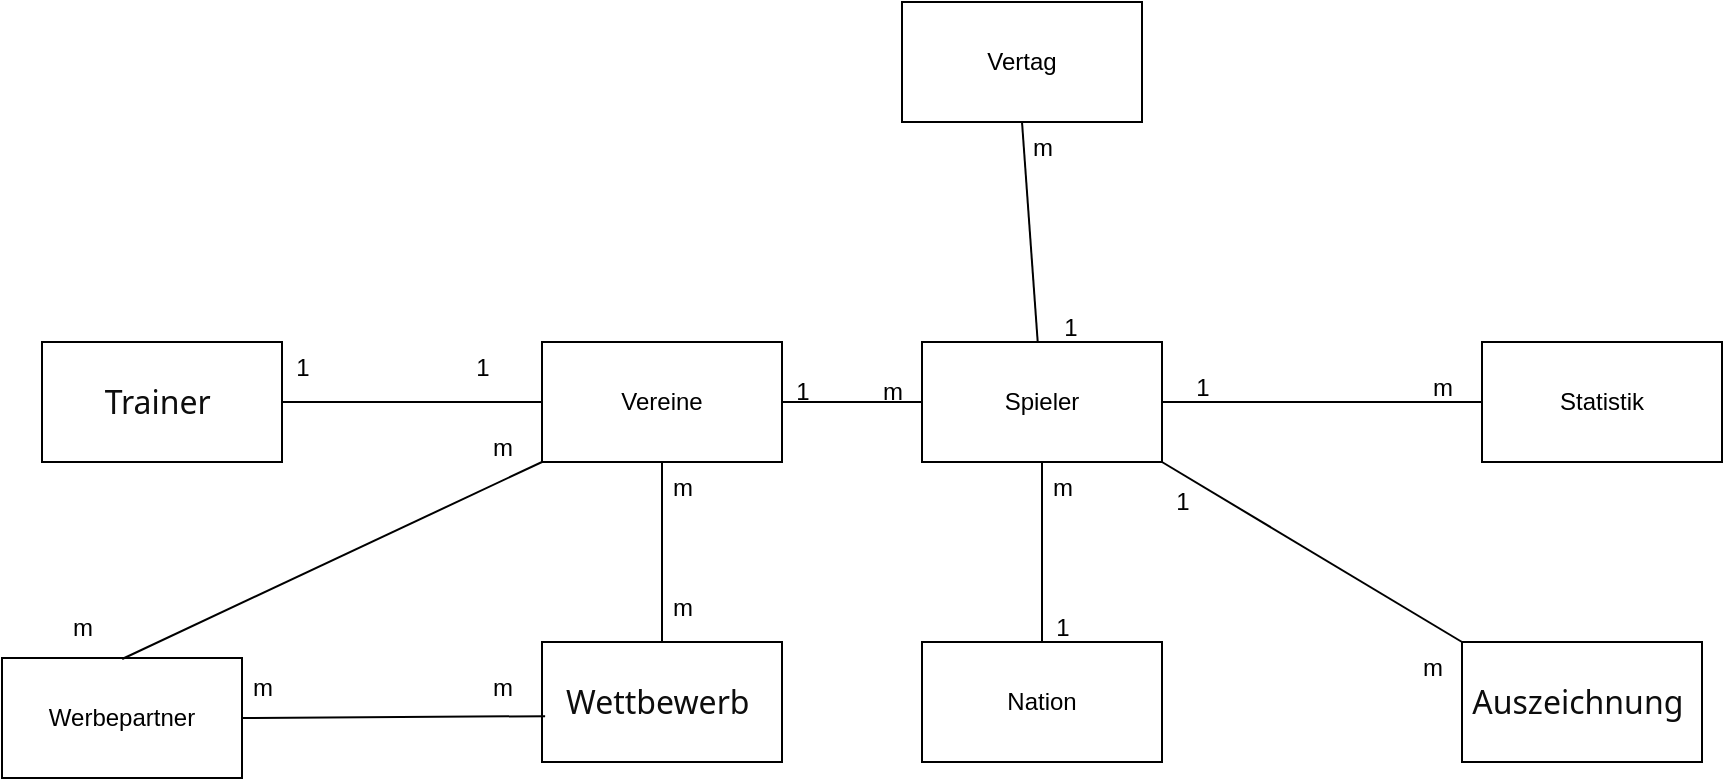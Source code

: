 <mxfile version="24.2.7" type="device">
  <diagram name="Seite-1" id="qU3-vkWG2hWav9HdR7BD">
    <mxGraphModel dx="2193" dy="752" grid="1" gridSize="10" guides="1" tooltips="1" connect="1" arrows="1" fold="1" page="1" pageScale="1" pageWidth="827" pageHeight="1169" math="0" shadow="0">
      <root>
        <mxCell id="0" />
        <mxCell id="1" parent="0" />
        <mxCell id="4RaP_yAzI_8FOpZ-adzQ-1" value="Spieler" style="rounded=0;whiteSpace=wrap;html=1;" vertex="1" parent="1">
          <mxGeometry x="340" y="520" width="120" height="60" as="geometry" />
        </mxCell>
        <mxCell id="4RaP_yAzI_8FOpZ-adzQ-2" value="Nation" style="rounded=0;whiteSpace=wrap;html=1;" vertex="1" parent="1">
          <mxGeometry x="340" y="670" width="120" height="60" as="geometry" />
        </mxCell>
        <mxCell id="4RaP_yAzI_8FOpZ-adzQ-4" value="Vereine" style="rounded=0;whiteSpace=wrap;html=1;" vertex="1" parent="1">
          <mxGeometry x="150" y="520" width="120" height="60" as="geometry" />
        </mxCell>
        <mxCell id="4RaP_yAzI_8FOpZ-adzQ-6" value="&lt;span style=&quot;color: rgb(13, 13, 13); font-family: Söhne, ui-sans-serif, system-ui, -apple-system, &amp;quot;Segoe UI&amp;quot;, Roboto, Ubuntu, Cantarell, &amp;quot;Noto Sans&amp;quot;, sans-serif, &amp;quot;Helvetica Neue&amp;quot;, Arial, &amp;quot;Apple Color Emoji&amp;quot;, &amp;quot;Segoe UI Emoji&amp;quot;, &amp;quot;Segoe UI Symbol&amp;quot;, &amp;quot;Noto Color Emoji&amp;quot;; font-size: 16px; text-align: left; white-space-collapse: preserve; background-color: rgb(255, 255, 255);&quot;&gt;Trainer &lt;/span&gt;" style="rounded=0;whiteSpace=wrap;html=1;" vertex="1" parent="1">
          <mxGeometry x="-100" y="520" width="120" height="60" as="geometry" />
        </mxCell>
        <mxCell id="4RaP_yAzI_8FOpZ-adzQ-7" value="&lt;span style=&quot;color: rgb(13, 13, 13); font-family: Söhne, ui-sans-serif, system-ui, -apple-system, &amp;quot;Segoe UI&amp;quot;, Roboto, Ubuntu, Cantarell, &amp;quot;Noto Sans&amp;quot;, sans-serif, &amp;quot;Helvetica Neue&amp;quot;, Arial, &amp;quot;Apple Color Emoji&amp;quot;, &amp;quot;Segoe UI Emoji&amp;quot;, &amp;quot;Segoe UI Symbol&amp;quot;, &amp;quot;Noto Color Emoji&amp;quot;; font-size: 16px; text-align: left; white-space-collapse: preserve; background-color: rgb(255, 255, 255);&quot;&gt;Auszeichnung &lt;/span&gt;" style="rounded=0;whiteSpace=wrap;html=1;" vertex="1" parent="1">
          <mxGeometry x="610" y="670" width="120" height="60" as="geometry" />
        </mxCell>
        <mxCell id="4RaP_yAzI_8FOpZ-adzQ-8" value="&lt;span style=&quot;color: rgb(13, 13, 13); font-family: Söhne, ui-sans-serif, system-ui, -apple-system, &amp;quot;Segoe UI&amp;quot;, Roboto, Ubuntu, Cantarell, &amp;quot;Noto Sans&amp;quot;, sans-serif, &amp;quot;Helvetica Neue&amp;quot;, Arial, &amp;quot;Apple Color Emoji&amp;quot;, &amp;quot;Segoe UI Emoji&amp;quot;, &amp;quot;Segoe UI Symbol&amp;quot;, &amp;quot;Noto Color Emoji&amp;quot;; font-size: 16px; text-align: left; white-space-collapse: preserve; background-color: rgb(255, 255, 255);&quot;&gt;Wettbewerb &lt;/span&gt;" style="rounded=0;whiteSpace=wrap;html=1;" vertex="1" parent="1">
          <mxGeometry x="150" y="670" width="120" height="60" as="geometry" />
        </mxCell>
        <mxCell id="4RaP_yAzI_8FOpZ-adzQ-9" value="Statistik" style="rounded=0;whiteSpace=wrap;html=1;" vertex="1" parent="1">
          <mxGeometry x="620" y="520" width="120" height="60" as="geometry" />
        </mxCell>
        <mxCell id="4RaP_yAzI_8FOpZ-adzQ-10" value="Vertag" style="rounded=0;whiteSpace=wrap;html=1;" vertex="1" parent="1">
          <mxGeometry x="330" y="350" width="120" height="60" as="geometry" />
        </mxCell>
        <mxCell id="4RaP_yAzI_8FOpZ-adzQ-11" value="Werbepartner" style="rounded=0;whiteSpace=wrap;html=1;" vertex="1" parent="1">
          <mxGeometry x="-120" y="678" width="120" height="60" as="geometry" />
        </mxCell>
        <mxCell id="4RaP_yAzI_8FOpZ-adzQ-17" value="" style="endArrow=none;html=1;rounded=0;exitX=1;exitY=0.5;exitDx=0;exitDy=0;entryX=0;entryY=0.5;entryDx=0;entryDy=0;" edge="1" parent="1" source="4RaP_yAzI_8FOpZ-adzQ-4" target="4RaP_yAzI_8FOpZ-adzQ-1">
          <mxGeometry width="50" height="50" relative="1" as="geometry">
            <mxPoint x="390" y="350" as="sourcePoint" />
            <mxPoint x="440" y="300" as="targetPoint" />
          </mxGeometry>
        </mxCell>
        <mxCell id="4RaP_yAzI_8FOpZ-adzQ-18" value="1" style="text;html=1;align=center;verticalAlign=middle;resizable=0;points=[];autosize=1;strokeColor=none;fillColor=none;" vertex="1" parent="1">
          <mxGeometry x="265" y="530" width="30" height="30" as="geometry" />
        </mxCell>
        <mxCell id="4RaP_yAzI_8FOpZ-adzQ-19" value="m" style="text;html=1;align=center;verticalAlign=middle;resizable=0;points=[];autosize=1;strokeColor=none;fillColor=none;" vertex="1" parent="1">
          <mxGeometry x="310" y="530" width="30" height="30" as="geometry" />
        </mxCell>
        <mxCell id="4RaP_yAzI_8FOpZ-adzQ-23" value="" style="endArrow=none;html=1;rounded=0;exitX=0.5;exitY=1;exitDx=0;exitDy=0;entryX=0.5;entryY=0;entryDx=0;entryDy=0;" edge="1" parent="1" source="4RaP_yAzI_8FOpZ-adzQ-4" target="4RaP_yAzI_8FOpZ-adzQ-8">
          <mxGeometry width="50" height="50" relative="1" as="geometry">
            <mxPoint x="410" y="370" as="sourcePoint" />
            <mxPoint x="460" y="320" as="targetPoint" />
          </mxGeometry>
        </mxCell>
        <mxCell id="4RaP_yAzI_8FOpZ-adzQ-24" value="m" style="text;html=1;align=center;verticalAlign=middle;resizable=0;points=[];autosize=1;strokeColor=none;fillColor=none;" vertex="1" parent="1">
          <mxGeometry x="205" y="578" width="30" height="30" as="geometry" />
        </mxCell>
        <mxCell id="4RaP_yAzI_8FOpZ-adzQ-25" value="m" style="text;html=1;align=center;verticalAlign=middle;resizable=0;points=[];autosize=1;strokeColor=none;fillColor=none;" vertex="1" parent="1">
          <mxGeometry x="205" y="638" width="30" height="30" as="geometry" />
        </mxCell>
        <mxCell id="4RaP_yAzI_8FOpZ-adzQ-26" value="" style="endArrow=none;html=1;rounded=0;exitX=0.5;exitY=1;exitDx=0;exitDy=0;entryX=0.5;entryY=0;entryDx=0;entryDy=0;" edge="1" parent="1" source="4RaP_yAzI_8FOpZ-adzQ-1" target="4RaP_yAzI_8FOpZ-adzQ-2">
          <mxGeometry width="50" height="50" relative="1" as="geometry">
            <mxPoint x="420" y="380" as="sourcePoint" />
            <mxPoint x="470" y="330" as="targetPoint" />
          </mxGeometry>
        </mxCell>
        <mxCell id="4RaP_yAzI_8FOpZ-adzQ-27" value="m" style="text;html=1;align=center;verticalAlign=middle;resizable=0;points=[];autosize=1;strokeColor=none;fillColor=none;" vertex="1" parent="1">
          <mxGeometry x="395" y="578" width="30" height="30" as="geometry" />
        </mxCell>
        <mxCell id="4RaP_yAzI_8FOpZ-adzQ-28" value="1" style="text;html=1;align=center;verticalAlign=middle;resizable=0;points=[];autosize=1;strokeColor=none;fillColor=none;" vertex="1" parent="1">
          <mxGeometry x="395" y="648" width="30" height="30" as="geometry" />
        </mxCell>
        <mxCell id="4RaP_yAzI_8FOpZ-adzQ-29" value="" style="endArrow=none;html=1;rounded=0;exitX=0;exitY=0.5;exitDx=0;exitDy=0;entryX=1;entryY=0.5;entryDx=0;entryDy=0;" edge="1" parent="1" source="4RaP_yAzI_8FOpZ-adzQ-4" target="4RaP_yAzI_8FOpZ-adzQ-6">
          <mxGeometry width="50" height="50" relative="1" as="geometry">
            <mxPoint x="430" y="390" as="sourcePoint" />
            <mxPoint x="480" y="340" as="targetPoint" />
          </mxGeometry>
        </mxCell>
        <mxCell id="4RaP_yAzI_8FOpZ-adzQ-30" value="1" style="text;html=1;align=center;verticalAlign=middle;resizable=0;points=[];autosize=1;strokeColor=none;fillColor=none;" vertex="1" parent="1">
          <mxGeometry x="105" y="518" width="30" height="30" as="geometry" />
        </mxCell>
        <mxCell id="4RaP_yAzI_8FOpZ-adzQ-31" value="1" style="text;html=1;align=center;verticalAlign=middle;resizable=0;points=[];autosize=1;strokeColor=none;fillColor=none;" vertex="1" parent="1">
          <mxGeometry x="15" y="518" width="30" height="30" as="geometry" />
        </mxCell>
        <mxCell id="4RaP_yAzI_8FOpZ-adzQ-32" value="" style="endArrow=none;html=1;rounded=0;entryX=0;entryY=0.5;entryDx=0;entryDy=0;exitX=1;exitY=0.5;exitDx=0;exitDy=0;" edge="1" parent="1" source="4RaP_yAzI_8FOpZ-adzQ-1" target="4RaP_yAzI_8FOpZ-adzQ-9">
          <mxGeometry width="50" height="50" relative="1" as="geometry">
            <mxPoint x="440" y="400" as="sourcePoint" />
            <mxPoint x="490" y="350" as="targetPoint" />
          </mxGeometry>
        </mxCell>
        <mxCell id="4RaP_yAzI_8FOpZ-adzQ-33" value="1" style="text;html=1;align=center;verticalAlign=middle;resizable=0;points=[];autosize=1;strokeColor=none;fillColor=none;" vertex="1" parent="1">
          <mxGeometry x="465" y="528" width="30" height="30" as="geometry" />
        </mxCell>
        <mxCell id="4RaP_yAzI_8FOpZ-adzQ-34" value="m" style="text;html=1;align=center;verticalAlign=middle;resizable=0;points=[];autosize=1;strokeColor=none;fillColor=none;" vertex="1" parent="1">
          <mxGeometry x="585" y="528" width="30" height="30" as="geometry" />
        </mxCell>
        <mxCell id="4RaP_yAzI_8FOpZ-adzQ-35" value="" style="endArrow=none;html=1;rounded=0;exitX=0.013;exitY=0.618;exitDx=0;exitDy=0;exitPerimeter=0;entryX=1;entryY=0.5;entryDx=0;entryDy=0;" edge="1" parent="1" source="4RaP_yAzI_8FOpZ-adzQ-8" target="4RaP_yAzI_8FOpZ-adzQ-11">
          <mxGeometry width="50" height="50" relative="1" as="geometry">
            <mxPoint x="450" y="410" as="sourcePoint" />
            <mxPoint x="500" y="360" as="targetPoint" />
          </mxGeometry>
        </mxCell>
        <mxCell id="4RaP_yAzI_8FOpZ-adzQ-36" value="m" style="text;html=1;align=center;verticalAlign=middle;resizable=0;points=[];autosize=1;strokeColor=none;fillColor=none;" vertex="1" parent="1">
          <mxGeometry x="-5" y="678" width="30" height="30" as="geometry" />
        </mxCell>
        <mxCell id="4RaP_yAzI_8FOpZ-adzQ-37" value="m" style="text;html=1;align=center;verticalAlign=middle;resizable=0;points=[];autosize=1;strokeColor=none;fillColor=none;" vertex="1" parent="1">
          <mxGeometry x="115" y="678" width="30" height="30" as="geometry" />
        </mxCell>
        <mxCell id="4RaP_yAzI_8FOpZ-adzQ-38" value="" style="endArrow=none;html=1;rounded=0;exitX=0;exitY=1;exitDx=0;exitDy=0;entryX=1.17;entryY=1.017;entryDx=0;entryDy=0;entryPerimeter=0;" edge="1" parent="1" source="4RaP_yAzI_8FOpZ-adzQ-4" target="4RaP_yAzI_8FOpZ-adzQ-40">
          <mxGeometry width="50" height="50" relative="1" as="geometry">
            <mxPoint x="460" y="420" as="sourcePoint" />
            <mxPoint x="510" y="370" as="targetPoint" />
          </mxGeometry>
        </mxCell>
        <mxCell id="4RaP_yAzI_8FOpZ-adzQ-39" value="m" style="text;html=1;align=center;verticalAlign=middle;resizable=0;points=[];autosize=1;strokeColor=none;fillColor=none;" vertex="1" parent="1">
          <mxGeometry x="115" y="558" width="30" height="30" as="geometry" />
        </mxCell>
        <mxCell id="4RaP_yAzI_8FOpZ-adzQ-40" value="m" style="text;html=1;align=center;verticalAlign=middle;resizable=0;points=[];autosize=1;strokeColor=none;fillColor=none;" vertex="1" parent="1">
          <mxGeometry x="-95" y="648" width="30" height="30" as="geometry" />
        </mxCell>
        <mxCell id="4RaP_yAzI_8FOpZ-adzQ-42" value="" style="endArrow=none;html=1;rounded=0;entryX=0.5;entryY=1;entryDx=0;entryDy=0;" edge="1" parent="1" source="4RaP_yAzI_8FOpZ-adzQ-1" target="4RaP_yAzI_8FOpZ-adzQ-10">
          <mxGeometry width="50" height="50" relative="1" as="geometry">
            <mxPoint x="400" y="610" as="sourcePoint" />
            <mxPoint x="450" y="560" as="targetPoint" />
          </mxGeometry>
        </mxCell>
        <mxCell id="4RaP_yAzI_8FOpZ-adzQ-43" value="m" style="text;html=1;align=center;verticalAlign=middle;resizable=0;points=[];autosize=1;strokeColor=none;fillColor=none;" vertex="1" parent="1">
          <mxGeometry x="385" y="408" width="30" height="30" as="geometry" />
        </mxCell>
        <mxCell id="4RaP_yAzI_8FOpZ-adzQ-44" value="1" style="text;html=1;align=center;verticalAlign=middle;resizable=0;points=[];autosize=1;strokeColor=none;fillColor=none;" vertex="1" parent="1">
          <mxGeometry x="399" y="498" width="30" height="30" as="geometry" />
        </mxCell>
        <mxCell id="4RaP_yAzI_8FOpZ-adzQ-45" value="" style="endArrow=none;html=1;rounded=0;entryX=0;entryY=0;entryDx=0;entryDy=0;exitX=1;exitY=1;exitDx=0;exitDy=0;" edge="1" parent="1" source="4RaP_yAzI_8FOpZ-adzQ-1" target="4RaP_yAzI_8FOpZ-adzQ-7">
          <mxGeometry width="50" height="50" relative="1" as="geometry">
            <mxPoint x="270" y="610" as="sourcePoint" />
            <mxPoint x="320" y="560" as="targetPoint" />
          </mxGeometry>
        </mxCell>
        <mxCell id="4RaP_yAzI_8FOpZ-adzQ-46" value="1" style="text;html=1;align=center;verticalAlign=middle;resizable=0;points=[];autosize=1;strokeColor=none;fillColor=none;" vertex="1" parent="1">
          <mxGeometry x="455" y="585" width="30" height="30" as="geometry" />
        </mxCell>
        <mxCell id="4RaP_yAzI_8FOpZ-adzQ-47" value="m" style="text;html=1;align=center;verticalAlign=middle;resizable=0;points=[];autosize=1;strokeColor=none;fillColor=none;" vertex="1" parent="1">
          <mxGeometry x="580" y="668" width="30" height="30" as="geometry" />
        </mxCell>
      </root>
    </mxGraphModel>
  </diagram>
</mxfile>
